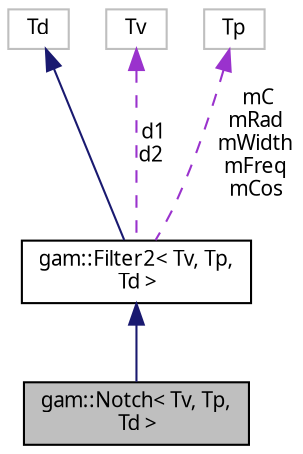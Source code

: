digraph "gam::Notch&lt; Tv, Tp, Td &gt;"
{
 // LATEX_PDF_SIZE
  bgcolor="transparent";
  edge [fontname="FreeSans.ttf",fontsize="10",labelfontname="FreeSans.ttf",labelfontsize="10"];
  node [fontname="FreeSans.ttf",fontsize="10",shape=record];
  Node1 [label="gam::Notch\< Tv, Tp,\l Td \>",height=0.2,width=0.4,color="black", fillcolor="grey75", style="filled", fontcolor="black",tooltip="Two-zero notch."];
  Node2 -> Node1 [dir="back",color="midnightblue",fontsize="10",style="solid",fontname="FreeSans.ttf"];
  Node2 [label="gam::Filter2\< Tv, Tp,\l Td \>",height=0.2,width=0.4,color="black",URL="$classgam_1_1_filter2.html",tooltip="Abstract base class for 2-pole or 2-zero filter."];
  Node3 -> Node2 [dir="back",color="midnightblue",fontsize="10",style="solid",fontname="FreeSans.ttf"];
  Node3 [label="Td",height=0.2,width=0.4,color="grey75",tooltip=" "];
  Node4 -> Node2 [dir="back",color="darkorchid3",fontsize="10",style="dashed",label=" d1\nd2" ,fontname="FreeSans.ttf"];
  Node4 [label="Tv",height=0.2,width=0.4,color="grey75",tooltip=" "];
  Node5 -> Node2 [dir="back",color="darkorchid3",fontsize="10",style="dashed",label=" mC\nmRad\nmWidth\nmFreq\nmCos" ,fontname="FreeSans.ttf"];
  Node5 [label="Tp",height=0.2,width=0.4,color="grey75",tooltip=" "];
}
